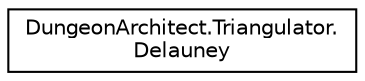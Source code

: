 digraph "Graphical Class Hierarchy"
{
  edge [fontname="Helvetica",fontsize="10",labelfontname="Helvetica",labelfontsize="10"];
  node [fontname="Helvetica",fontsize="10",shape=record];
  rankdir="LR";
  Node1 [label="DungeonArchitect.Triangulator.\lDelauney",height=0.2,width=0.4,color="black", fillcolor="white", style="filled",URL="$class_dungeon_architect_1_1_triangulator_1_1_delauney.html",tooltip="Performs the Delauney triangulation on a set of vertices. "];
}
